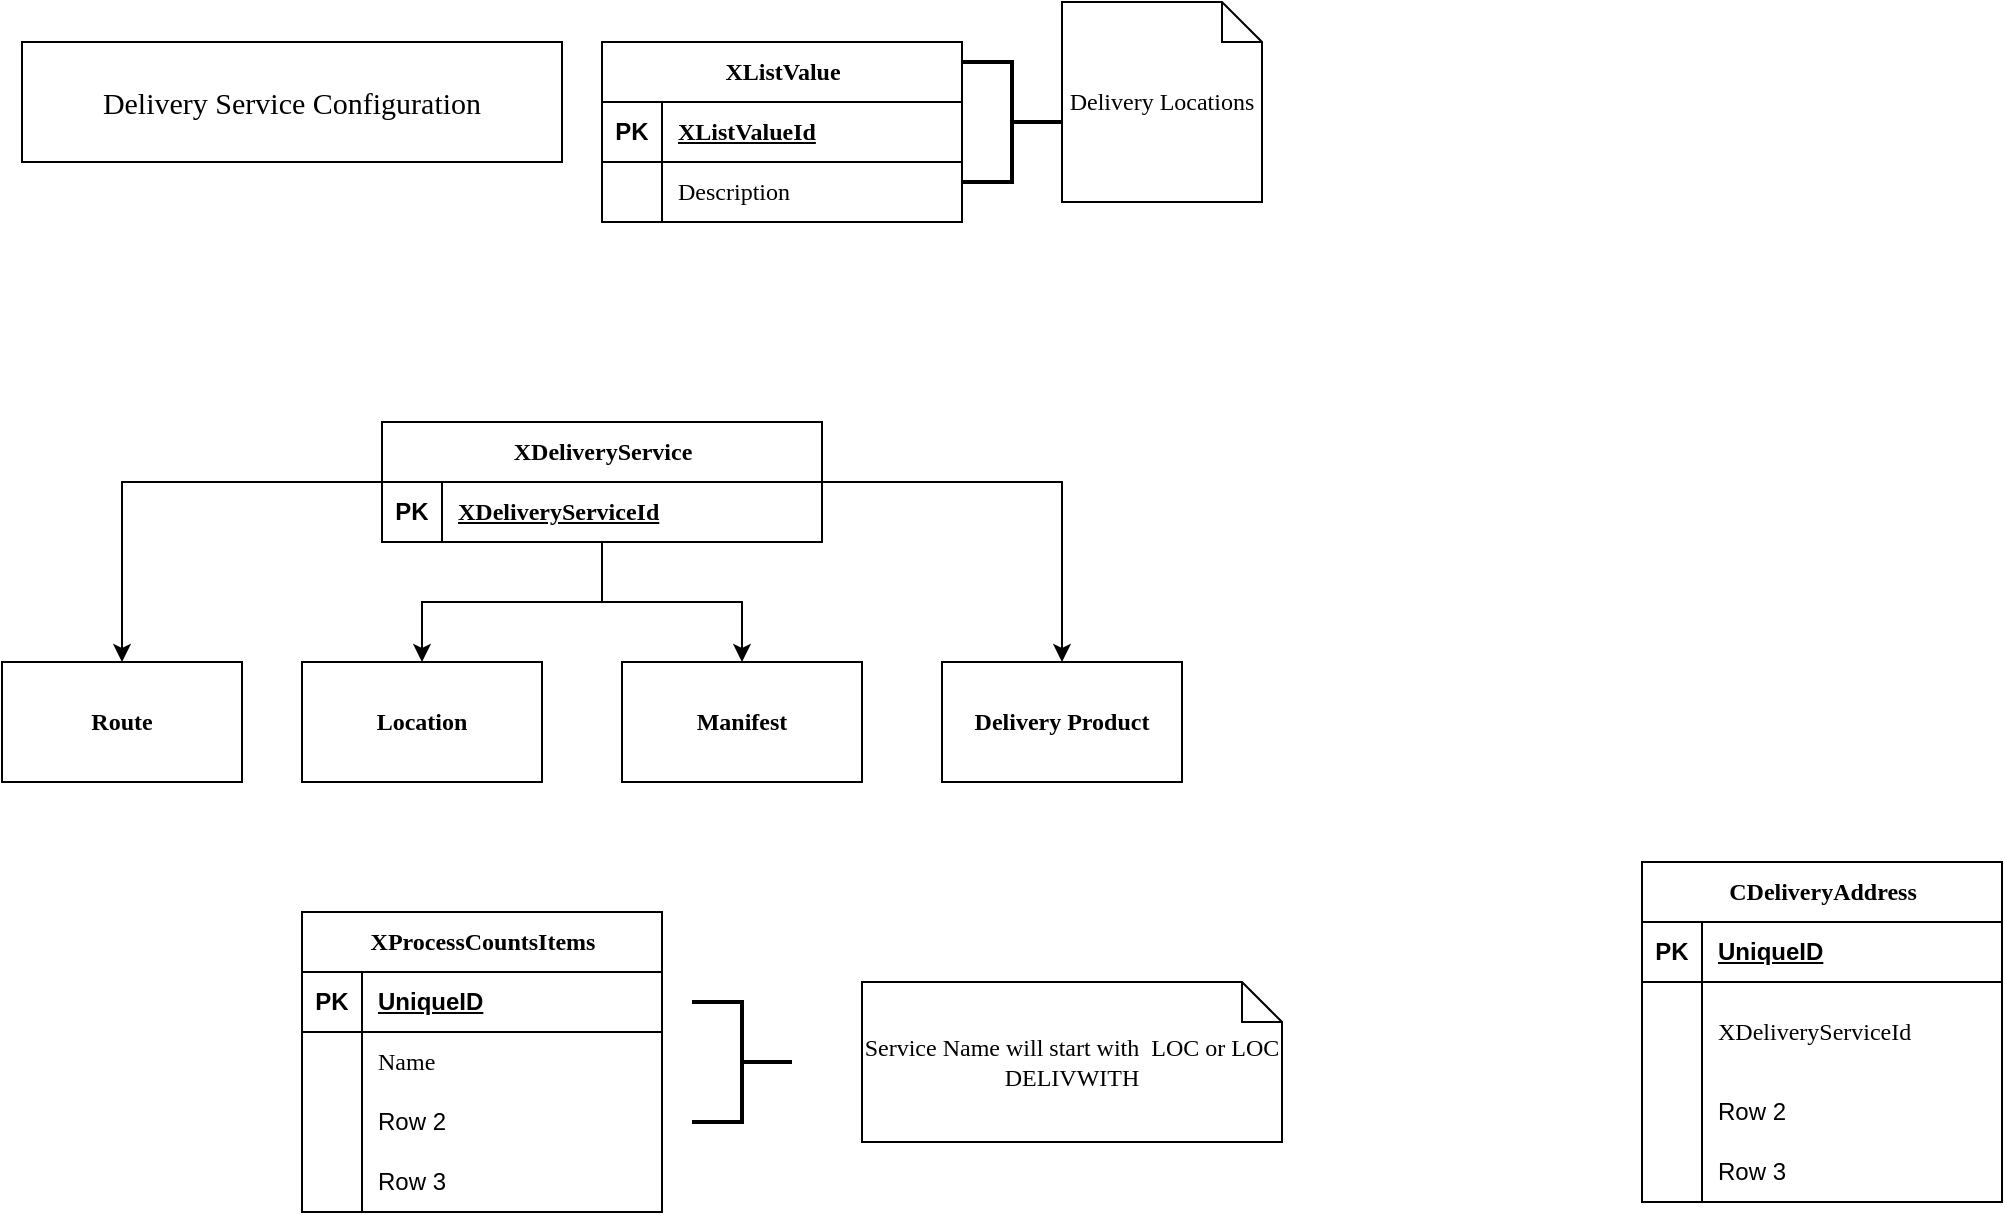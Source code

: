 <mxfile version="24.8.6">
  <diagram name="Page-1" id="ltSwhHApkSYvvwapk0n0">
    <mxGraphModel dx="1434" dy="738" grid="1" gridSize="10" guides="1" tooltips="1" connect="1" arrows="1" fold="1" page="1" pageScale="1" pageWidth="1100" pageHeight="850" math="0" shadow="0">
      <root>
        <mxCell id="0" />
        <mxCell id="1" parent="0" />
        <mxCell id="OBBwC5ucLsxBwonSJFA--115" value="" style="edgeStyle=orthogonalEdgeStyle;rounded=0;orthogonalLoop=1;jettySize=auto;html=1;" edge="1" parent="1" source="OBBwC5ucLsxBwonSJFA--16" target="OBBwC5ucLsxBwonSJFA--114">
          <mxGeometry relative="1" as="geometry" />
        </mxCell>
        <mxCell id="OBBwC5ucLsxBwonSJFA--120" value="" style="edgeStyle=orthogonalEdgeStyle;rounded=0;orthogonalLoop=1;jettySize=auto;html=1;" edge="1" parent="1" source="OBBwC5ucLsxBwonSJFA--16" target="OBBwC5ucLsxBwonSJFA--119">
          <mxGeometry relative="1" as="geometry" />
        </mxCell>
        <mxCell id="OBBwC5ucLsxBwonSJFA--122" value="" style="edgeStyle=orthogonalEdgeStyle;rounded=0;orthogonalLoop=1;jettySize=auto;html=1;" edge="1" parent="1" source="OBBwC5ucLsxBwonSJFA--16" target="OBBwC5ucLsxBwonSJFA--121">
          <mxGeometry relative="1" as="geometry" />
        </mxCell>
        <mxCell id="OBBwC5ucLsxBwonSJFA--124" value="" style="edgeStyle=orthogonalEdgeStyle;rounded=0;orthogonalLoop=1;jettySize=auto;html=1;" edge="1" parent="1" source="OBBwC5ucLsxBwonSJFA--16" target="OBBwC5ucLsxBwonSJFA--123">
          <mxGeometry relative="1" as="geometry" />
        </mxCell>
        <mxCell id="OBBwC5ucLsxBwonSJFA--16" value="XDeliveryService" style="shape=table;startSize=30;container=1;collapsible=1;childLayout=tableLayout;fixedRows=1;rowLines=0;fontStyle=1;align=center;resizeLast=1;html=1;fontFamily=Verdana;" vertex="1" parent="1">
          <mxGeometry x="220" y="330" width="220" height="60" as="geometry" />
        </mxCell>
        <mxCell id="OBBwC5ucLsxBwonSJFA--17" value="" style="shape=tableRow;horizontal=0;startSize=0;swimlaneHead=0;swimlaneBody=0;fillColor=none;collapsible=0;dropTarget=0;points=[[0,0.5],[1,0.5]];portConstraint=eastwest;top=0;left=0;right=0;bottom=1;" vertex="1" parent="OBBwC5ucLsxBwonSJFA--16">
          <mxGeometry y="30" width="220" height="30" as="geometry" />
        </mxCell>
        <mxCell id="OBBwC5ucLsxBwonSJFA--18" value="PK" style="shape=partialRectangle;connectable=0;fillColor=none;top=0;left=0;bottom=0;right=0;fontStyle=1;overflow=hidden;whiteSpace=wrap;html=1;" vertex="1" parent="OBBwC5ucLsxBwonSJFA--17">
          <mxGeometry width="30" height="30" as="geometry">
            <mxRectangle width="30" height="30" as="alternateBounds" />
          </mxGeometry>
        </mxCell>
        <mxCell id="OBBwC5ucLsxBwonSJFA--19" value="XDeliveryServiceId" style="shape=partialRectangle;connectable=0;fillColor=none;top=0;left=0;bottom=0;right=0;align=left;spacingLeft=6;fontStyle=5;overflow=hidden;whiteSpace=wrap;html=1;fontFamily=Verdana;" vertex="1" parent="OBBwC5ucLsxBwonSJFA--17">
          <mxGeometry x="30" width="190" height="30" as="geometry">
            <mxRectangle width="190" height="30" as="alternateBounds" />
          </mxGeometry>
        </mxCell>
        <mxCell id="OBBwC5ucLsxBwonSJFA--29" value="XListValue" style="shape=table;startSize=30;container=1;collapsible=1;childLayout=tableLayout;fixedRows=1;rowLines=0;fontStyle=1;align=center;resizeLast=1;html=1;fontFamily=Verdana;" vertex="1" parent="1">
          <mxGeometry x="330" y="140" width="180" height="90" as="geometry" />
        </mxCell>
        <mxCell id="OBBwC5ucLsxBwonSJFA--30" value="" style="shape=tableRow;horizontal=0;startSize=0;swimlaneHead=0;swimlaneBody=0;fillColor=none;collapsible=0;dropTarget=0;points=[[0,0.5],[1,0.5]];portConstraint=eastwest;top=0;left=0;right=0;bottom=1;" vertex="1" parent="OBBwC5ucLsxBwonSJFA--29">
          <mxGeometry y="30" width="180" height="30" as="geometry" />
        </mxCell>
        <mxCell id="OBBwC5ucLsxBwonSJFA--31" value="PK" style="shape=partialRectangle;connectable=0;fillColor=none;top=0;left=0;bottom=0;right=0;fontStyle=1;overflow=hidden;whiteSpace=wrap;html=1;" vertex="1" parent="OBBwC5ucLsxBwonSJFA--30">
          <mxGeometry width="30" height="30" as="geometry">
            <mxRectangle width="30" height="30" as="alternateBounds" />
          </mxGeometry>
        </mxCell>
        <mxCell id="OBBwC5ucLsxBwonSJFA--32" value="&lt;font face=&quot;Verdana&quot;&gt;XListValueId&lt;/font&gt;" style="shape=partialRectangle;connectable=0;fillColor=none;top=0;left=0;bottom=0;right=0;align=left;spacingLeft=6;fontStyle=5;overflow=hidden;whiteSpace=wrap;html=1;labelBackgroundColor=none;" vertex="1" parent="OBBwC5ucLsxBwonSJFA--30">
          <mxGeometry x="30" width="150" height="30" as="geometry">
            <mxRectangle width="150" height="30" as="alternateBounds" />
          </mxGeometry>
        </mxCell>
        <mxCell id="OBBwC5ucLsxBwonSJFA--33" value="" style="shape=tableRow;horizontal=0;startSize=0;swimlaneHead=0;swimlaneBody=0;fillColor=none;collapsible=0;dropTarget=0;points=[[0,0.5],[1,0.5]];portConstraint=eastwest;top=0;left=0;right=0;bottom=0;" vertex="1" parent="OBBwC5ucLsxBwonSJFA--29">
          <mxGeometry y="60" width="180" height="30" as="geometry" />
        </mxCell>
        <mxCell id="OBBwC5ucLsxBwonSJFA--34" value="" style="shape=partialRectangle;connectable=0;fillColor=none;top=0;left=0;bottom=0;right=0;editable=1;overflow=hidden;whiteSpace=wrap;html=1;" vertex="1" parent="OBBwC5ucLsxBwonSJFA--33">
          <mxGeometry width="30" height="30" as="geometry">
            <mxRectangle width="30" height="30" as="alternateBounds" />
          </mxGeometry>
        </mxCell>
        <mxCell id="OBBwC5ucLsxBwonSJFA--35" value="&lt;font face=&quot;Verdana&quot;&gt;Description&lt;/font&gt;" style="shape=partialRectangle;connectable=0;fillColor=none;top=0;left=0;bottom=0;right=0;align=left;spacingLeft=6;overflow=hidden;whiteSpace=wrap;html=1;" vertex="1" parent="OBBwC5ucLsxBwonSJFA--33">
          <mxGeometry x="30" width="150" height="30" as="geometry">
            <mxRectangle width="150" height="30" as="alternateBounds" />
          </mxGeometry>
        </mxCell>
        <mxCell id="OBBwC5ucLsxBwonSJFA--43" value="&lt;font style=&quot;font-size: 15px;&quot;&gt;Delivery Service Configuration&lt;/font&gt;" style="rounded=0;whiteSpace=wrap;html=1;fontFamily=Verdana;" vertex="1" parent="1">
          <mxGeometry x="40" y="140" width="270" height="60" as="geometry" />
        </mxCell>
        <mxCell id="OBBwC5ucLsxBwonSJFA--73" value="" style="strokeWidth=2;html=1;shape=mxgraph.flowchart.annotation_2;align=left;labelPosition=right;pointerEvents=1;direction=west;" vertex="1" parent="1">
          <mxGeometry x="510" y="150" width="50" height="60" as="geometry" />
        </mxCell>
        <mxCell id="OBBwC5ucLsxBwonSJFA--74" value="Delivery Locations" style="shape=note;size=20;whiteSpace=wrap;html=1;fontFamily=Verdana;" vertex="1" parent="1">
          <mxGeometry x="560" y="120" width="100" height="100" as="geometry" />
        </mxCell>
        <mxCell id="OBBwC5ucLsxBwonSJFA--76" value="&lt;font face=&quot;Verdana&quot;&gt;CDeliveryAddress&lt;/font&gt;" style="shape=table;startSize=30;container=1;collapsible=1;childLayout=tableLayout;fixedRows=1;rowLines=0;fontStyle=1;align=center;resizeLast=1;html=1;" vertex="1" parent="1">
          <mxGeometry x="850" y="550" width="180" height="170" as="geometry" />
        </mxCell>
        <mxCell id="OBBwC5ucLsxBwonSJFA--77" value="" style="shape=tableRow;horizontal=0;startSize=0;swimlaneHead=0;swimlaneBody=0;fillColor=none;collapsible=0;dropTarget=0;points=[[0,0.5],[1,0.5]];portConstraint=eastwest;top=0;left=0;right=0;bottom=1;" vertex="1" parent="OBBwC5ucLsxBwonSJFA--76">
          <mxGeometry y="30" width="180" height="30" as="geometry" />
        </mxCell>
        <mxCell id="OBBwC5ucLsxBwonSJFA--78" value="PK" style="shape=partialRectangle;connectable=0;fillColor=none;top=0;left=0;bottom=0;right=0;fontStyle=1;overflow=hidden;whiteSpace=wrap;html=1;" vertex="1" parent="OBBwC5ucLsxBwonSJFA--77">
          <mxGeometry width="30" height="30" as="geometry">
            <mxRectangle width="30" height="30" as="alternateBounds" />
          </mxGeometry>
        </mxCell>
        <mxCell id="OBBwC5ucLsxBwonSJFA--79" value="UniqueID" style="shape=partialRectangle;connectable=0;fillColor=none;top=0;left=0;bottom=0;right=0;align=left;spacingLeft=6;fontStyle=5;overflow=hidden;whiteSpace=wrap;html=1;" vertex="1" parent="OBBwC5ucLsxBwonSJFA--77">
          <mxGeometry x="30" width="150" height="30" as="geometry">
            <mxRectangle width="150" height="30" as="alternateBounds" />
          </mxGeometry>
        </mxCell>
        <mxCell id="OBBwC5ucLsxBwonSJFA--80" value="" style="shape=tableRow;horizontal=0;startSize=0;swimlaneHead=0;swimlaneBody=0;fillColor=none;collapsible=0;dropTarget=0;points=[[0,0.5],[1,0.5]];portConstraint=eastwest;top=0;left=0;right=0;bottom=0;" vertex="1" parent="OBBwC5ucLsxBwonSJFA--76">
          <mxGeometry y="60" width="180" height="50" as="geometry" />
        </mxCell>
        <mxCell id="OBBwC5ucLsxBwonSJFA--81" value="" style="shape=partialRectangle;connectable=0;fillColor=none;top=0;left=0;bottom=0;right=0;editable=1;overflow=hidden;whiteSpace=wrap;html=1;" vertex="1" parent="OBBwC5ucLsxBwonSJFA--80">
          <mxGeometry width="30" height="50" as="geometry">
            <mxRectangle width="30" height="50" as="alternateBounds" />
          </mxGeometry>
        </mxCell>
        <mxCell id="OBBwC5ucLsxBwonSJFA--82" value="&lt;font face=&quot;Verdana&quot;&gt;XDeliveryServiceId&lt;/font&gt;" style="shape=partialRectangle;connectable=0;fillColor=none;top=0;left=0;bottom=0;right=0;align=left;spacingLeft=6;overflow=hidden;whiteSpace=wrap;html=1;" vertex="1" parent="OBBwC5ucLsxBwonSJFA--80">
          <mxGeometry x="30" width="150" height="50" as="geometry">
            <mxRectangle width="150" height="50" as="alternateBounds" />
          </mxGeometry>
        </mxCell>
        <mxCell id="OBBwC5ucLsxBwonSJFA--83" value="" style="shape=tableRow;horizontal=0;startSize=0;swimlaneHead=0;swimlaneBody=0;fillColor=none;collapsible=0;dropTarget=0;points=[[0,0.5],[1,0.5]];portConstraint=eastwest;top=0;left=0;right=0;bottom=0;" vertex="1" parent="OBBwC5ucLsxBwonSJFA--76">
          <mxGeometry y="110" width="180" height="30" as="geometry" />
        </mxCell>
        <mxCell id="OBBwC5ucLsxBwonSJFA--84" value="" style="shape=partialRectangle;connectable=0;fillColor=none;top=0;left=0;bottom=0;right=0;editable=1;overflow=hidden;whiteSpace=wrap;html=1;" vertex="1" parent="OBBwC5ucLsxBwonSJFA--83">
          <mxGeometry width="30" height="30" as="geometry">
            <mxRectangle width="30" height="30" as="alternateBounds" />
          </mxGeometry>
        </mxCell>
        <mxCell id="OBBwC5ucLsxBwonSJFA--85" value="Row 2" style="shape=partialRectangle;connectable=0;fillColor=none;top=0;left=0;bottom=0;right=0;align=left;spacingLeft=6;overflow=hidden;whiteSpace=wrap;html=1;" vertex="1" parent="OBBwC5ucLsxBwonSJFA--83">
          <mxGeometry x="30" width="150" height="30" as="geometry">
            <mxRectangle width="150" height="30" as="alternateBounds" />
          </mxGeometry>
        </mxCell>
        <mxCell id="OBBwC5ucLsxBwonSJFA--86" value="" style="shape=tableRow;horizontal=0;startSize=0;swimlaneHead=0;swimlaneBody=0;fillColor=none;collapsible=0;dropTarget=0;points=[[0,0.5],[1,0.5]];portConstraint=eastwest;top=0;left=0;right=0;bottom=0;" vertex="1" parent="OBBwC5ucLsxBwonSJFA--76">
          <mxGeometry y="140" width="180" height="30" as="geometry" />
        </mxCell>
        <mxCell id="OBBwC5ucLsxBwonSJFA--87" value="" style="shape=partialRectangle;connectable=0;fillColor=none;top=0;left=0;bottom=0;right=0;editable=1;overflow=hidden;whiteSpace=wrap;html=1;" vertex="1" parent="OBBwC5ucLsxBwonSJFA--86">
          <mxGeometry width="30" height="30" as="geometry">
            <mxRectangle width="30" height="30" as="alternateBounds" />
          </mxGeometry>
        </mxCell>
        <mxCell id="OBBwC5ucLsxBwonSJFA--88" value="Row 3" style="shape=partialRectangle;connectable=0;fillColor=none;top=0;left=0;bottom=0;right=0;align=left;spacingLeft=6;overflow=hidden;whiteSpace=wrap;html=1;" vertex="1" parent="OBBwC5ucLsxBwonSJFA--86">
          <mxGeometry x="30" width="150" height="30" as="geometry">
            <mxRectangle width="150" height="30" as="alternateBounds" />
          </mxGeometry>
        </mxCell>
        <mxCell id="OBBwC5ucLsxBwonSJFA--94" value="&lt;font face=&quot;Verdana&quot;&gt;XProcessCountsItems&lt;/font&gt;" style="shape=table;startSize=30;container=1;collapsible=1;childLayout=tableLayout;fixedRows=1;rowLines=0;fontStyle=1;align=center;resizeLast=1;html=1;" vertex="1" parent="1">
          <mxGeometry x="180" y="575" width="180" height="150" as="geometry" />
        </mxCell>
        <mxCell id="OBBwC5ucLsxBwonSJFA--95" value="" style="shape=tableRow;horizontal=0;startSize=0;swimlaneHead=0;swimlaneBody=0;fillColor=none;collapsible=0;dropTarget=0;points=[[0,0.5],[1,0.5]];portConstraint=eastwest;top=0;left=0;right=0;bottom=1;" vertex="1" parent="OBBwC5ucLsxBwonSJFA--94">
          <mxGeometry y="30" width="180" height="30" as="geometry" />
        </mxCell>
        <mxCell id="OBBwC5ucLsxBwonSJFA--96" value="PK" style="shape=partialRectangle;connectable=0;fillColor=none;top=0;left=0;bottom=0;right=0;fontStyle=1;overflow=hidden;whiteSpace=wrap;html=1;" vertex="1" parent="OBBwC5ucLsxBwonSJFA--95">
          <mxGeometry width="30" height="30" as="geometry">
            <mxRectangle width="30" height="30" as="alternateBounds" />
          </mxGeometry>
        </mxCell>
        <mxCell id="OBBwC5ucLsxBwonSJFA--97" value="UniqueID" style="shape=partialRectangle;connectable=0;fillColor=none;top=0;left=0;bottom=0;right=0;align=left;spacingLeft=6;fontStyle=5;overflow=hidden;whiteSpace=wrap;html=1;" vertex="1" parent="OBBwC5ucLsxBwonSJFA--95">
          <mxGeometry x="30" width="150" height="30" as="geometry">
            <mxRectangle width="150" height="30" as="alternateBounds" />
          </mxGeometry>
        </mxCell>
        <mxCell id="OBBwC5ucLsxBwonSJFA--98" value="" style="shape=tableRow;horizontal=0;startSize=0;swimlaneHead=0;swimlaneBody=0;fillColor=none;collapsible=0;dropTarget=0;points=[[0,0.5],[1,0.5]];portConstraint=eastwest;top=0;left=0;right=0;bottom=0;" vertex="1" parent="OBBwC5ucLsxBwonSJFA--94">
          <mxGeometry y="60" width="180" height="30" as="geometry" />
        </mxCell>
        <mxCell id="OBBwC5ucLsxBwonSJFA--99" value="" style="shape=partialRectangle;connectable=0;fillColor=none;top=0;left=0;bottom=0;right=0;editable=1;overflow=hidden;whiteSpace=wrap;html=1;" vertex="1" parent="OBBwC5ucLsxBwonSJFA--98">
          <mxGeometry width="30" height="30" as="geometry">
            <mxRectangle width="30" height="30" as="alternateBounds" />
          </mxGeometry>
        </mxCell>
        <mxCell id="OBBwC5ucLsxBwonSJFA--100" value="&lt;font face=&quot;Verdana&quot;&gt;Name&lt;/font&gt;" style="shape=partialRectangle;connectable=0;fillColor=none;top=0;left=0;bottom=0;right=0;align=left;spacingLeft=6;overflow=hidden;whiteSpace=wrap;html=1;" vertex="1" parent="OBBwC5ucLsxBwonSJFA--98">
          <mxGeometry x="30" width="150" height="30" as="geometry">
            <mxRectangle width="150" height="30" as="alternateBounds" />
          </mxGeometry>
        </mxCell>
        <mxCell id="OBBwC5ucLsxBwonSJFA--101" value="" style="shape=tableRow;horizontal=0;startSize=0;swimlaneHead=0;swimlaneBody=0;fillColor=none;collapsible=0;dropTarget=0;points=[[0,0.5],[1,0.5]];portConstraint=eastwest;top=0;left=0;right=0;bottom=0;" vertex="1" parent="OBBwC5ucLsxBwonSJFA--94">
          <mxGeometry y="90" width="180" height="30" as="geometry" />
        </mxCell>
        <mxCell id="OBBwC5ucLsxBwonSJFA--102" value="" style="shape=partialRectangle;connectable=0;fillColor=none;top=0;left=0;bottom=0;right=0;editable=1;overflow=hidden;whiteSpace=wrap;html=1;" vertex="1" parent="OBBwC5ucLsxBwonSJFA--101">
          <mxGeometry width="30" height="30" as="geometry">
            <mxRectangle width="30" height="30" as="alternateBounds" />
          </mxGeometry>
        </mxCell>
        <mxCell id="OBBwC5ucLsxBwonSJFA--103" value="Row 2" style="shape=partialRectangle;connectable=0;fillColor=none;top=0;left=0;bottom=0;right=0;align=left;spacingLeft=6;overflow=hidden;whiteSpace=wrap;html=1;" vertex="1" parent="OBBwC5ucLsxBwonSJFA--101">
          <mxGeometry x="30" width="150" height="30" as="geometry">
            <mxRectangle width="150" height="30" as="alternateBounds" />
          </mxGeometry>
        </mxCell>
        <mxCell id="OBBwC5ucLsxBwonSJFA--104" value="" style="shape=tableRow;horizontal=0;startSize=0;swimlaneHead=0;swimlaneBody=0;fillColor=none;collapsible=0;dropTarget=0;points=[[0,0.5],[1,0.5]];portConstraint=eastwest;top=0;left=0;right=0;bottom=0;" vertex="1" parent="OBBwC5ucLsxBwonSJFA--94">
          <mxGeometry y="120" width="180" height="30" as="geometry" />
        </mxCell>
        <mxCell id="OBBwC5ucLsxBwonSJFA--105" value="" style="shape=partialRectangle;connectable=0;fillColor=none;top=0;left=0;bottom=0;right=0;editable=1;overflow=hidden;whiteSpace=wrap;html=1;" vertex="1" parent="OBBwC5ucLsxBwonSJFA--104">
          <mxGeometry width="30" height="30" as="geometry">
            <mxRectangle width="30" height="30" as="alternateBounds" />
          </mxGeometry>
        </mxCell>
        <mxCell id="OBBwC5ucLsxBwonSJFA--106" value="Row 3" style="shape=partialRectangle;connectable=0;fillColor=none;top=0;left=0;bottom=0;right=0;align=left;spacingLeft=6;overflow=hidden;whiteSpace=wrap;html=1;" vertex="1" parent="OBBwC5ucLsxBwonSJFA--104">
          <mxGeometry x="30" width="150" height="30" as="geometry">
            <mxRectangle width="150" height="30" as="alternateBounds" />
          </mxGeometry>
        </mxCell>
        <mxCell id="OBBwC5ucLsxBwonSJFA--109" value="" style="strokeWidth=2;html=1;shape=mxgraph.flowchart.annotation_2;align=left;labelPosition=right;pointerEvents=1;direction=west;" vertex="1" parent="1">
          <mxGeometry x="375" y="620" width="50" height="60" as="geometry" />
        </mxCell>
        <mxCell id="OBBwC5ucLsxBwonSJFA--110" value="Service Name will start with&amp;nbsp; LOC or LOC DELIVWITH" style="shape=note;size=20;whiteSpace=wrap;html=1;fontFamily=Verdana;" vertex="1" parent="1">
          <mxGeometry x="460" y="610" width="210" height="80" as="geometry" />
        </mxCell>
        <mxCell id="OBBwC5ucLsxBwonSJFA--114" value="Route" style="whiteSpace=wrap;html=1;fontFamily=Verdana;startSize=30;fontStyle=1;" vertex="1" parent="1">
          <mxGeometry x="30" y="450" width="120" height="60" as="geometry" />
        </mxCell>
        <mxCell id="OBBwC5ucLsxBwonSJFA--119" value="Location" style="whiteSpace=wrap;html=1;fontFamily=Verdana;startSize=30;fontStyle=1;" vertex="1" parent="1">
          <mxGeometry x="180" y="450" width="120" height="60" as="geometry" />
        </mxCell>
        <mxCell id="OBBwC5ucLsxBwonSJFA--121" value="Manifest" style="whiteSpace=wrap;html=1;fontFamily=Verdana;startSize=30;fontStyle=1;" vertex="1" parent="1">
          <mxGeometry x="340" y="450" width="120" height="60" as="geometry" />
        </mxCell>
        <mxCell id="OBBwC5ucLsxBwonSJFA--123" value="Delivery Product" style="whiteSpace=wrap;html=1;fontFamily=Verdana;startSize=30;fontStyle=1;" vertex="1" parent="1">
          <mxGeometry x="500" y="450" width="120" height="60" as="geometry" />
        </mxCell>
      </root>
    </mxGraphModel>
  </diagram>
</mxfile>
